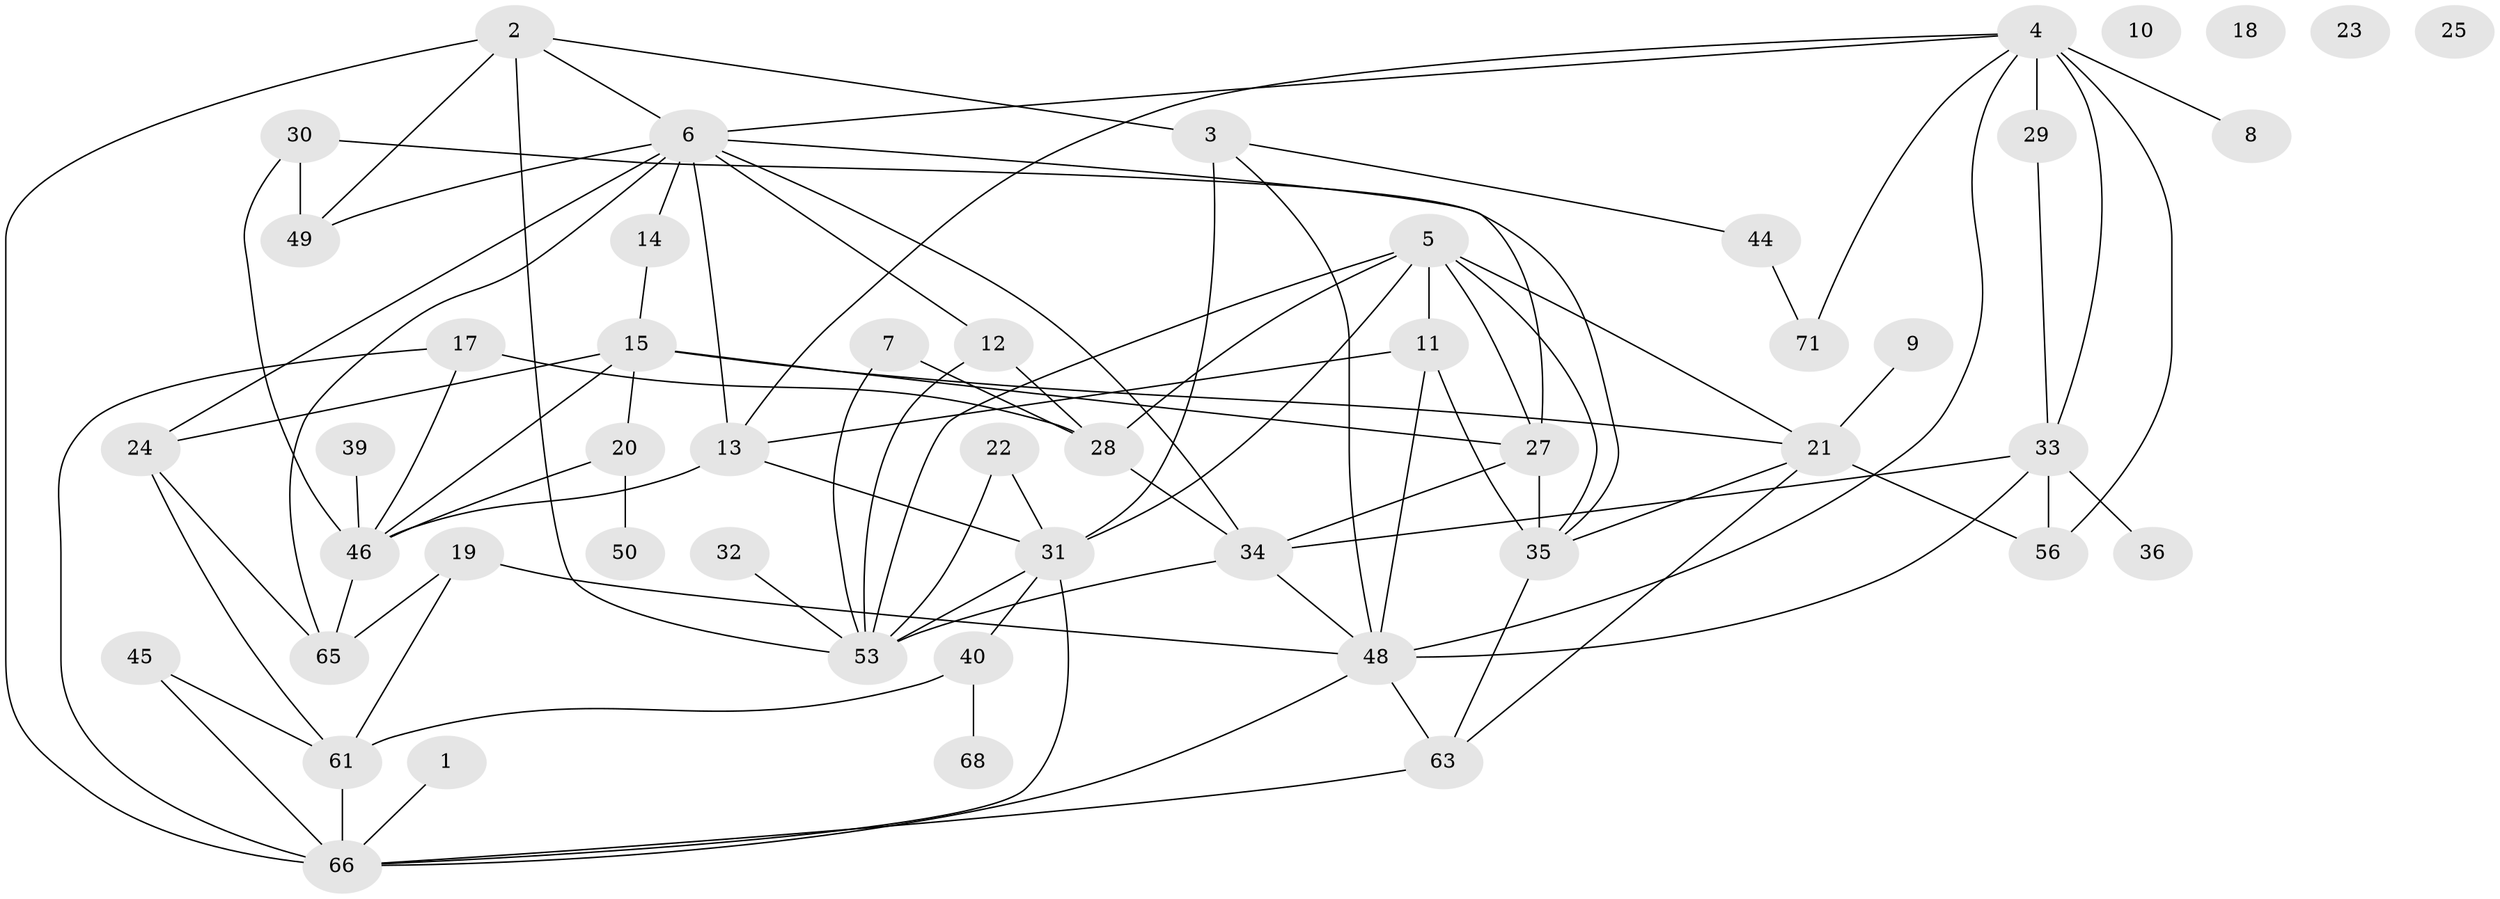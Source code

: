 // original degree distribution, {1: 0.13333333333333333, 3: 0.24, 5: 0.12, 7: 0.06666666666666667, 2: 0.2, 0: 0.05333333333333334, 4: 0.12, 6: 0.05333333333333334, 8: 0.013333333333333334}
// Generated by graph-tools (version 1.1) at 2025/41/03/06/25 10:41:20]
// undirected, 50 vertices, 92 edges
graph export_dot {
graph [start="1"]
  node [color=gray90,style=filled];
  1;
  2 [super="+67"];
  3 [super="+43"];
  4 [super="+55"];
  5;
  6 [super="+72"];
  7;
  8;
  9;
  10;
  11 [super="+37"];
  12 [super="+42"];
  13 [super="+26"];
  14;
  15 [super="+16"];
  17 [super="+57"];
  18;
  19;
  20;
  21 [super="+52"];
  22 [super="+54"];
  23;
  24;
  25;
  27 [super="+58"];
  28 [super="+51"];
  29;
  30;
  31;
  32;
  33 [super="+41"];
  34 [super="+59"];
  35 [super="+38"];
  36;
  39;
  40 [super="+47"];
  44;
  45 [super="+74"];
  46 [super="+70"];
  48 [super="+62"];
  49;
  50;
  53 [super="+60"];
  56 [super="+75"];
  61 [super="+73"];
  63 [super="+64"];
  65;
  66 [super="+69"];
  68;
  71;
  1 -- 66;
  2 -- 49;
  2 -- 6;
  2 -- 66;
  2 -- 3;
  2 -- 53;
  3 -- 31;
  3 -- 44;
  3 -- 48;
  4 -- 6;
  4 -- 8 [weight=2];
  4 -- 29;
  4 -- 56;
  4 -- 71;
  4 -- 33;
  4 -- 48;
  4 -- 13;
  5 -- 21;
  5 -- 27;
  5 -- 28;
  5 -- 31;
  5 -- 35;
  5 -- 53;
  5 -- 11;
  6 -- 13;
  6 -- 14;
  6 -- 34;
  6 -- 49;
  6 -- 65;
  6 -- 24;
  6 -- 27;
  6 -- 12;
  7 -- 53;
  7 -- 28;
  9 -- 21;
  11 -- 48;
  11 -- 35;
  11 -- 13;
  12 -- 53;
  12 -- 28;
  13 -- 46;
  13 -- 31;
  14 -- 15;
  15 -- 24;
  15 -- 20;
  15 -- 21;
  15 -- 27;
  15 -- 46;
  17 -- 28 [weight=2];
  17 -- 66;
  17 -- 46;
  19 -- 48;
  19 -- 61;
  19 -- 65;
  20 -- 50;
  20 -- 46;
  21 -- 35;
  21 -- 56;
  21 -- 63;
  22 -- 31;
  22 -- 53;
  24 -- 65;
  24 -- 61;
  27 -- 35 [weight=2];
  27 -- 34;
  28 -- 34;
  29 -- 33;
  30 -- 46;
  30 -- 49;
  30 -- 35;
  31 -- 53;
  31 -- 66;
  31 -- 40;
  32 -- 53;
  33 -- 34;
  33 -- 48;
  33 -- 36;
  33 -- 56;
  34 -- 53;
  34 -- 48;
  35 -- 63;
  39 -- 46;
  40 -- 61;
  40 -- 68;
  44 -- 71;
  45 -- 66;
  45 -- 61;
  46 -- 65;
  48 -- 66;
  48 -- 63;
  61 -- 66 [weight=2];
  63 -- 66;
}
